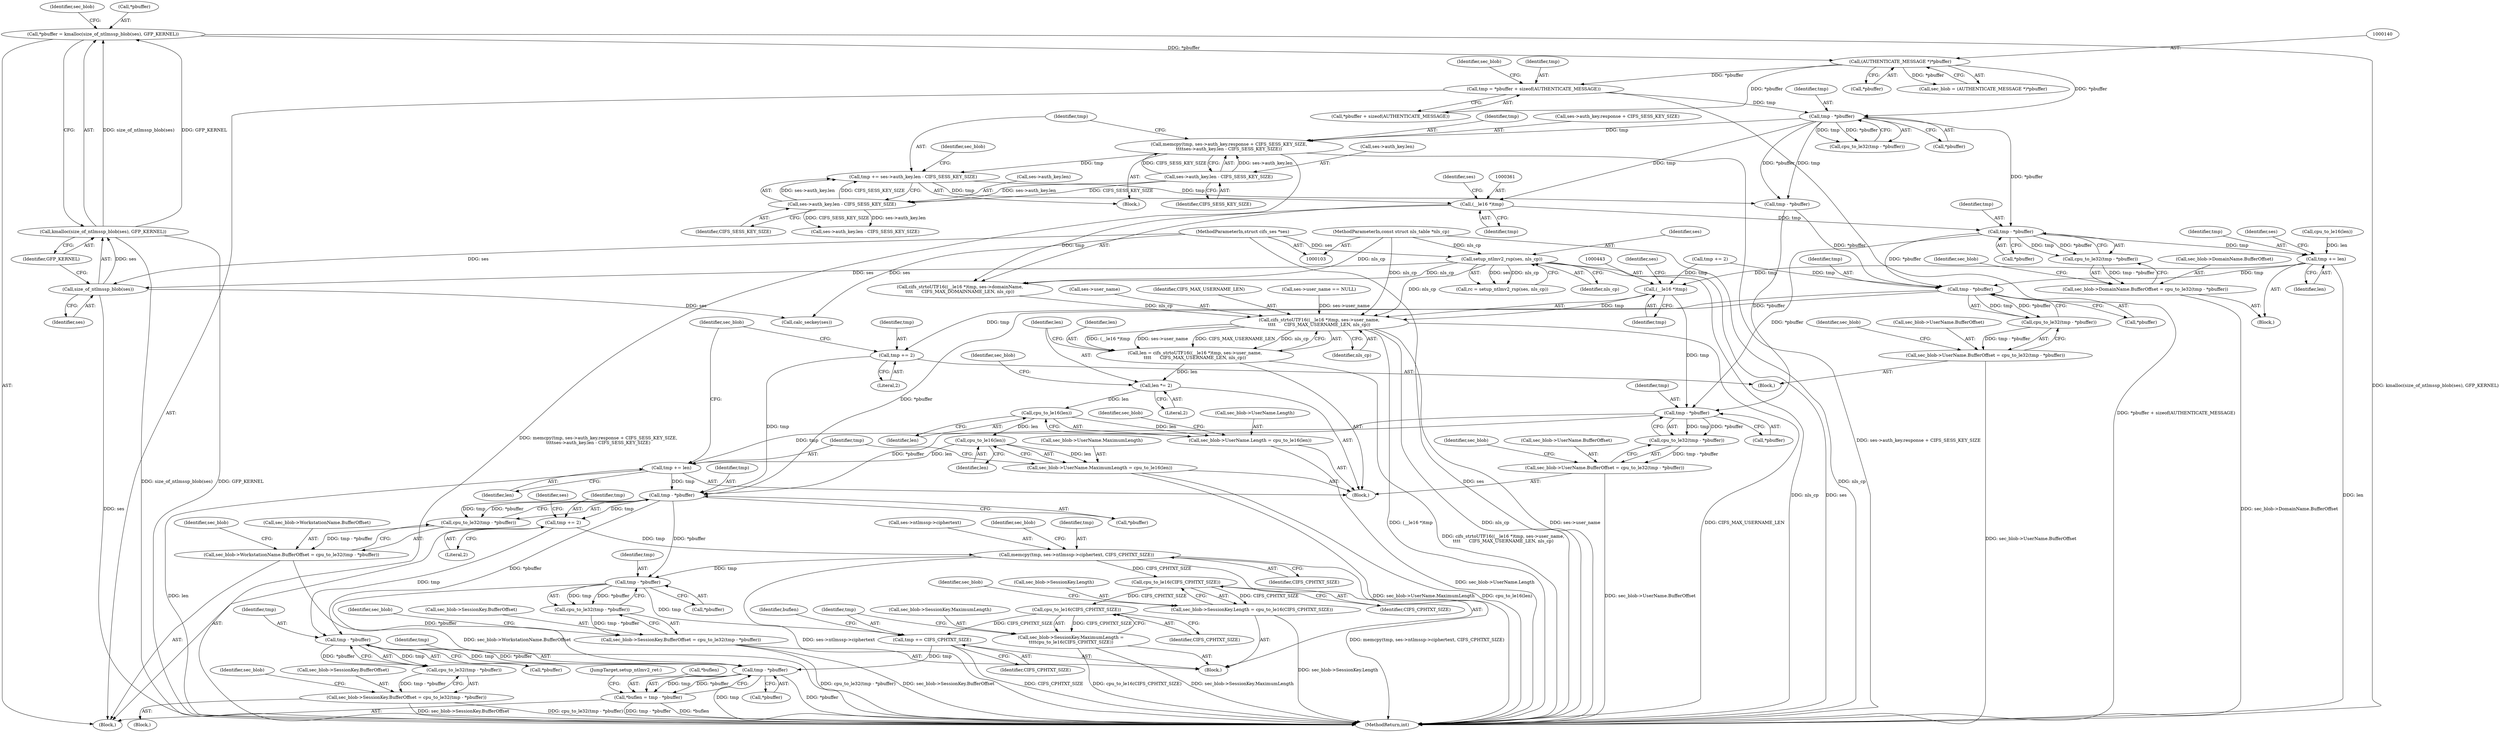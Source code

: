 digraph "0_linux_cabfb3680f78981d26c078a26e5c748531257ebb@pointer" {
"1000378" [label="(Call,tmp - *pbuffer)"];
"1000360" [label="(Call,(__le16 *)tmp)"];
"1000239" [label="(Call,tmp - *pbuffer)"];
"1000196" [label="(Call,tmp = *pbuffer + sizeof(AUTHENTICATE_MESSAGE))"];
"1000139" [label="(Call,(AUTHENTICATE_MESSAGE *)*pbuffer)"];
"1000130" [label="(Call,*pbuffer = kmalloc(size_of_ntlmssp_blob(ses), GFP_KERNEL))"];
"1000133" [label="(Call,kmalloc(size_of_ntlmssp_blob(ses), GFP_KERNEL))"];
"1000134" [label="(Call,size_of_ntlmssp_blob(ses))"];
"1000115" [label="(Call,setup_ntlmv2_rsp(ses, nls_cp))"];
"1000106" [label="(MethodParameterIn,struct cifs_ses *ses)"];
"1000107" [label="(MethodParameterIn,const struct nls_table *nls_cp)"];
"1000266" [label="(Call,tmp += ses->auth_key.len - CIFS_SESS_KEY_SIZE)"];
"1000268" [label="(Call,ses->auth_key.len - CIFS_SESS_KEY_SIZE)"];
"1000259" [label="(Call,ses->auth_key.len - CIFS_SESS_KEY_SIZE)"];
"1000250" [label="(Call,memcpy(tmp, ses->auth_key.response + CIFS_SESS_KEY_SIZE,\n\t\t\t\tses->auth_key.len - CIFS_SESS_KEY_SIZE))"];
"1000377" [label="(Call,cpu_to_le32(tmp - *pbuffer))"];
"1000371" [label="(Call,sec_blob->DomainName.BufferOffset = cpu_to_le32(tmp - *pbuffer))"];
"1000398" [label="(Call,tmp += len)"];
"1000415" [label="(Call,tmp - *pbuffer)"];
"1000414" [label="(Call,cpu_to_le32(tmp - *pbuffer))"];
"1000408" [label="(Call,sec_blob->UserName.BufferOffset = cpu_to_le32(tmp - *pbuffer))"];
"1000433" [label="(Call,tmp += 2)"];
"1000490" [label="(Call,tmp - *pbuffer)"];
"1000489" [label="(Call,cpu_to_le32(tmp - *pbuffer))"];
"1000483" [label="(Call,sec_blob->WorkstationName.BufferOffset = cpu_to_le32(tmp - *pbuffer))"];
"1000508" [label="(Call,tmp += 2)"];
"1000532" [label="(Call,memcpy(tmp, ses->ntlmssp->ciphertext, CIFS_CPHTXT_SIZE))"];
"1000547" [label="(Call,tmp - *pbuffer)"];
"1000546" [label="(Call,cpu_to_le32(tmp - *pbuffer))"];
"1000540" [label="(Call,sec_blob->SessionKey.BufferOffset = cpu_to_le32(tmp - *pbuffer))"];
"1000567" [label="(Call,tmp += CIFS_CPHTXT_SIZE)"];
"1000600" [label="(Call,tmp - *pbuffer)"];
"1000597" [label="(Call,*buflen = tmp - *pbuffer)"];
"1000557" [label="(Call,cpu_to_le16(CIFS_CPHTXT_SIZE))"];
"1000551" [label="(Call,sec_blob->SessionKey.Length = cpu_to_le16(CIFS_CPHTXT_SIZE))"];
"1000565" [label="(Call,cpu_to_le16(CIFS_CPHTXT_SIZE))"];
"1000559" [label="(Call,sec_blob->SessionKey.MaximumLength =\n\t\t\t\tcpu_to_le16(CIFS_CPHTXT_SIZE))"];
"1000579" [label="(Call,tmp - *pbuffer)"];
"1000578" [label="(Call,cpu_to_le32(tmp - *pbuffer))"];
"1000572" [label="(Call,sec_blob->SessionKey.BufferOffset = cpu_to_le32(tmp - *pbuffer))"];
"1000442" [label="(Call,(__le16 *)tmp)"];
"1000441" [label="(Call,cifs_strtoUTF16((__le16 *)tmp, ses->user_name,\n\t\t\t\t      CIFS_MAX_USERNAME_LEN, nls_cp))"];
"1000439" [label="(Call,len = cifs_strtoUTF16((__le16 *)tmp, ses->user_name,\n\t\t\t\t      CIFS_MAX_USERNAME_LEN, nls_cp))"];
"1000450" [label="(Call,len *= 2)"];
"1000470" [label="(Call,cpu_to_le16(len))"];
"1000464" [label="(Call,sec_blob->UserName.Length = cpu_to_le16(len))"];
"1000478" [label="(Call,cpu_to_le16(len))"];
"1000472" [label="(Call,sec_blob->UserName.MaximumLength = cpu_to_le16(len))"];
"1000480" [label="(Call,tmp += len)"];
"1000460" [label="(Call,tmp - *pbuffer)"];
"1000459" [label="(Call,cpu_to_le32(tmp - *pbuffer))"];
"1000453" [label="(Call,sec_blob->UserName.BufferOffset = cpu_to_le32(tmp - *pbuffer))"];
"1000422" [label="(Identifier,sec_blob)"];
"1000351" [label="(Call,tmp += 2)"];
"1000490" [label="(Call,tmp - *pbuffer)"];
"1000433" [label="(Call,tmp += 2)"];
"1000141" [label="(Call,*pbuffer)"];
"1000491" [label="(Identifier,tmp)"];
"1000400" [label="(Identifier,len)"];
"1000440" [label="(Identifier,len)"];
"1000532" [label="(Call,memcpy(tmp, ses->ntlmssp->ciphertext, CIFS_CPHTXT_SIZE))"];
"1000269" [label="(Call,ses->auth_key.len)"];
"1000355" [label="(Block,)"];
"1000415" [label="(Call,tmp - *pbuffer)"];
"1000541" [label="(Call,sec_blob->SessionKey.BufferOffset)"];
"1000551" [label="(Call,sec_blob->SessionKey.Length = cpu_to_le16(CIFS_CPHTXT_SIZE))"];
"1000448" [label="(Identifier,CIFS_MAX_USERNAME_LEN)"];
"1000479" [label="(Identifier,len)"];
"1000139" [label="(Call,(AUTHENTICATE_MESSAGE *)*pbuffer)"];
"1000566" [label="(Identifier,CIFS_CPHTXT_SIZE)"];
"1000531" [label="(Block,)"];
"1000461" [label="(Identifier,tmp)"];
"1000377" [label="(Call,cpu_to_le32(tmp - *pbuffer))"];
"1000260" [label="(Call,ses->auth_key.len)"];
"1000454" [label="(Call,sec_blob->UserName.BufferOffset)"];
"1000267" [label="(Identifier,tmp)"];
"1000106" [label="(MethodParameterIn,struct cifs_ses *ses)"];
"1000138" [label="(Identifier,sec_blob)"];
"1000486" [label="(Identifier,sec_blob)"];
"1000601" [label="(Identifier,tmp)"];
"1000517" [label="(Identifier,ses)"];
"1000434" [label="(Identifier,tmp)"];
"1000568" [label="(Identifier,tmp)"];
"1000471" [label="(Identifier,len)"];
"1000475" [label="(Identifier,sec_blob)"];
"1000117" [label="(Identifier,nls_cp)"];
"1000251" [label="(Identifier,tmp)"];
"1000409" [label="(Call,sec_blob->UserName.BufferOffset)"];
"1000573" [label="(Call,sec_blob->SessionKey.BufferOffset)"];
"1000274" [label="(Identifier,CIFS_SESS_KEY_SIZE)"];
"1000600" [label="(Call,tmp - *pbuffer)"];
"1000508" [label="(Call,tmp += 2)"];
"1000137" [label="(Call,sec_blob = (AUTHENTICATE_MESSAGE *)*pbuffer)"];
"1000372" [label="(Call,sec_blob->DomainName.BufferOffset)"];
"1000452" [label="(Literal,2)"];
"1000478" [label="(Call,cpu_to_le16(len))"];
"1000362" [label="(Identifier,tmp)"];
"1000435" [label="(Literal,2)"];
"1000268" [label="(Call,ses->auth_key.len - CIFS_SESS_KEY_SIZE)"];
"1000450" [label="(Call,len *= 2)"];
"1000198" [label="(Call,*pbuffer + sizeof(AUTHENTICATE_MESSAGE))"];
"1000449" [label="(Identifier,nls_cp)"];
"1000414" [label="(Call,cpu_to_le32(tmp - *pbuffer))"];
"1000241" [label="(Call,*pbuffer)"];
"1000543" [label="(Identifier,sec_blob)"];
"1000380" [label="(Call,*pbuffer)"];
"1000408" [label="(Call,sec_blob->UserName.BufferOffset = cpu_to_le32(tmp - *pbuffer))"];
"1000552" [label="(Call,sec_blob->SessionKey.Length)"];
"1000597" [label="(Call,*buflen = tmp - *pbuffer)"];
"1000548" [label="(Identifier,tmp)"];
"1000266" [label="(Call,tmp += ses->auth_key.len - CIFS_SESS_KEY_SIZE)"];
"1000529" [label="(Call,calc_seckey(ses))"];
"1000578" [label="(Call,cpu_to_le32(tmp - *pbuffer))"];
"1000402" [label="(Call,ses->user_name == NULL)"];
"1000464" [label="(Call,sec_blob->UserName.Length = cpu_to_le16(len))"];
"1000371" [label="(Call,sec_blob->DomainName.BufferOffset = cpu_to_le32(tmp - *pbuffer))"];
"1000360" [label="(Call,(__le16 *)tmp)"];
"1000115" [label="(Call,setup_ntlmv2_rsp(ses, nls_cp))"];
"1000359" [label="(Call,cifs_strtoUTF16((__le16 *)tmp, ses->domainName,\n\t\t\t\t      CIFS_MAX_DOMAINNAME_LEN, nls_cp))"];
"1000546" [label="(Call,cpu_to_le32(tmp - *pbuffer))"];
"1000581" [label="(Call,*pbuffer)"];
"1000416" [label="(Identifier,tmp)"];
"1000437" [label="(Block,)"];
"1000473" [label="(Call,sec_blob->UserName.MaximumLength)"];
"1000470" [label="(Call,cpu_to_le16(len))"];
"1000113" [label="(Call,rc = setup_ntlmv2_rsp(ses, nls_cp))"];
"1000134" [label="(Call,size_of_ntlmssp_blob(ses))"];
"1000259" [label="(Call,ses->auth_key.len - CIFS_SESS_KEY_SIZE)"];
"1000385" [label="(Identifier,sec_blob)"];
"1000240" [label="(Identifier,tmp)"];
"1000558" [label="(Identifier,CIFS_CPHTXT_SIZE)"];
"1000196" [label="(Call,tmp = *pbuffer + sizeof(AUTHENTICATE_MESSAGE))"];
"1000559" [label="(Call,sec_blob->SessionKey.MaximumLength =\n\t\t\t\tcpu_to_le16(CIFS_CPHTXT_SIZE))"];
"1000489" [label="(Call,cpu_to_le32(tmp - *pbuffer))"];
"1000399" [label="(Identifier,tmp)"];
"1000554" [label="(Identifier,sec_blob)"];
"1000472" [label="(Call,sec_blob->UserName.MaximumLength = cpu_to_le16(len))"];
"1000265" [label="(Identifier,CIFS_SESS_KEY_SIZE)"];
"1000252" [label="(Call,ses->auth_key.response + CIFS_SESS_KEY_SIZE)"];
"1000580" [label="(Identifier,tmp)"];
"1000460" [label="(Call,tmp - *pbuffer)"];
"1000482" [label="(Identifier,len)"];
"1000572" [label="(Call,sec_blob->SessionKey.BufferOffset = cpu_to_le32(tmp - *pbuffer))"];
"1000451" [label="(Identifier,len)"];
"1000446" [label="(Identifier,ses)"];
"1000509" [label="(Identifier,tmp)"];
"1000364" [label="(Identifier,ses)"];
"1000481" [label="(Identifier,tmp)"];
"1000492" [label="(Call,*pbuffer)"];
"1000607" [label="(MethodReturn,int)"];
"1000510" [label="(Literal,2)"];
"1000480" [label="(Call,tmp += len)"];
"1000557" [label="(Call,cpu_to_le16(CIFS_CPHTXT_SIZE))"];
"1000417" [label="(Call,*pbuffer)"];
"1000579" [label="(Call,tmp - *pbuffer)"];
"1000533" [label="(Identifier,tmp)"];
"1000131" [label="(Call,*pbuffer)"];
"1000249" [label="(Block,)"];
"1000497" [label="(Identifier,sec_blob)"];
"1000444" [label="(Identifier,tmp)"];
"1000453" [label="(Call,sec_blob->UserName.BufferOffset = cpu_to_le32(tmp - *pbuffer))"];
"1000562" [label="(Identifier,sec_blob)"];
"1000278" [label="(Identifier,sec_blob)"];
"1000586" [label="(Identifier,sec_blob)"];
"1000398" [label="(Call,tmp += len)"];
"1000549" [label="(Call,*pbuffer)"];
"1000540" [label="(Call,sec_blob->SessionKey.BufferOffset = cpu_to_le32(tmp - *pbuffer))"];
"1000439" [label="(Call,len = cifs_strtoUTF16((__le16 *)tmp, ses->user_name,\n\t\t\t\t      CIFS_MAX_USERNAME_LEN, nls_cp))"];
"1000445" [label="(Call,ses->user_name)"];
"1000604" [label="(JumpTarget,setup_ntlmv2_ret:)"];
"1000459" [label="(Call,cpu_to_le32(tmp - *pbuffer))"];
"1000205" [label="(Identifier,sec_blob)"];
"1000135" [label="(Identifier,ses)"];
"1000456" [label="(Identifier,sec_blob)"];
"1000130" [label="(Call,*pbuffer = kmalloc(size_of_ntlmssp_blob(ses), GFP_KERNEL))"];
"1000539" [label="(Identifier,CIFS_CPHTXT_SIZE)"];
"1000465" [label="(Call,sec_blob->UserName.Length)"];
"1000238" [label="(Call,cpu_to_le32(tmp - *pbuffer))"];
"1000404" [label="(Identifier,ses)"];
"1000250" [label="(Call,memcpy(tmp, ses->auth_key.response + CIFS_SESS_KEY_SIZE,\n\t\t\t\tses->auth_key.len - CIFS_SESS_KEY_SIZE))"];
"1000467" [label="(Identifier,sec_blob)"];
"1000602" [label="(Call,*pbuffer)"];
"1000483" [label="(Call,sec_blob->WorkstationName.BufferOffset = cpu_to_le32(tmp - *pbuffer))"];
"1000599" [label="(Identifier,buflen)"];
"1000462" [label="(Call,*pbuffer)"];
"1000567" [label="(Call,tmp += CIFS_CPHTXT_SIZE)"];
"1000197" [label="(Identifier,tmp)"];
"1000442" [label="(Call,(__le16 *)tmp)"];
"1000396" [label="(Call,cpu_to_le16(len))"];
"1000282" [label="(Call,ses->auth_key.len - CIFS_SESS_KEY_SIZE)"];
"1000571" [label="(Block,)"];
"1000441" [label="(Call,cifs_strtoUTF16((__le16 *)tmp, ses->user_name,\n\t\t\t\t      CIFS_MAX_USERNAME_LEN, nls_cp))"];
"1000107" [label="(MethodParameterIn,const struct nls_table *nls_cp)"];
"1000136" [label="(Identifier,GFP_KERNEL)"];
"1000407" [label="(Block,)"];
"1000565" [label="(Call,cpu_to_le16(CIFS_CPHTXT_SIZE))"];
"1000534" [label="(Call,ses->ntlmssp->ciphertext)"];
"1000560" [label="(Call,sec_blob->SessionKey.MaximumLength)"];
"1000378" [label="(Call,tmp - *pbuffer)"];
"1000379" [label="(Identifier,tmp)"];
"1000484" [label="(Call,sec_blob->WorkstationName.BufferOffset)"];
"1000547" [label="(Call,tmp - *pbuffer)"];
"1000116" [label="(Identifier,ses)"];
"1000133" [label="(Call,kmalloc(size_of_ntlmssp_blob(ses), GFP_KERNEL))"];
"1000333" [label="(Call,tmp - *pbuffer)"];
"1000108" [label="(Block,)"];
"1000239" [label="(Call,tmp - *pbuffer)"];
"1000598" [label="(Call,*buflen)"];
"1000569" [label="(Identifier,CIFS_CPHTXT_SIZE)"];
"1000378" -> "1000377"  [label="AST: "];
"1000378" -> "1000380"  [label="CFG: "];
"1000379" -> "1000378"  [label="AST: "];
"1000380" -> "1000378"  [label="AST: "];
"1000377" -> "1000378"  [label="CFG: "];
"1000378" -> "1000377"  [label="DDG: tmp"];
"1000378" -> "1000377"  [label="DDG: *pbuffer"];
"1000360" -> "1000378"  [label="DDG: tmp"];
"1000239" -> "1000378"  [label="DDG: *pbuffer"];
"1000378" -> "1000398"  [label="DDG: tmp"];
"1000378" -> "1000415"  [label="DDG: *pbuffer"];
"1000378" -> "1000460"  [label="DDG: *pbuffer"];
"1000360" -> "1000359"  [label="AST: "];
"1000360" -> "1000362"  [label="CFG: "];
"1000361" -> "1000360"  [label="AST: "];
"1000362" -> "1000360"  [label="AST: "];
"1000364" -> "1000360"  [label="CFG: "];
"1000360" -> "1000359"  [label="DDG: tmp"];
"1000239" -> "1000360"  [label="DDG: tmp"];
"1000266" -> "1000360"  [label="DDG: tmp"];
"1000239" -> "1000238"  [label="AST: "];
"1000239" -> "1000241"  [label="CFG: "];
"1000240" -> "1000239"  [label="AST: "];
"1000241" -> "1000239"  [label="AST: "];
"1000238" -> "1000239"  [label="CFG: "];
"1000239" -> "1000238"  [label="DDG: tmp"];
"1000239" -> "1000238"  [label="DDG: *pbuffer"];
"1000196" -> "1000239"  [label="DDG: tmp"];
"1000139" -> "1000239"  [label="DDG: *pbuffer"];
"1000239" -> "1000250"  [label="DDG: tmp"];
"1000239" -> "1000333"  [label="DDG: tmp"];
"1000239" -> "1000333"  [label="DDG: *pbuffer"];
"1000196" -> "1000108"  [label="AST: "];
"1000196" -> "1000198"  [label="CFG: "];
"1000197" -> "1000196"  [label="AST: "];
"1000198" -> "1000196"  [label="AST: "];
"1000205" -> "1000196"  [label="CFG: "];
"1000196" -> "1000607"  [label="DDG: *pbuffer + sizeof(AUTHENTICATE_MESSAGE)"];
"1000139" -> "1000196"  [label="DDG: *pbuffer"];
"1000139" -> "1000137"  [label="AST: "];
"1000139" -> "1000141"  [label="CFG: "];
"1000140" -> "1000139"  [label="AST: "];
"1000141" -> "1000139"  [label="AST: "];
"1000137" -> "1000139"  [label="CFG: "];
"1000139" -> "1000137"  [label="DDG: *pbuffer"];
"1000130" -> "1000139"  [label="DDG: *pbuffer"];
"1000139" -> "1000198"  [label="DDG: *pbuffer"];
"1000130" -> "1000108"  [label="AST: "];
"1000130" -> "1000133"  [label="CFG: "];
"1000131" -> "1000130"  [label="AST: "];
"1000133" -> "1000130"  [label="AST: "];
"1000138" -> "1000130"  [label="CFG: "];
"1000130" -> "1000607"  [label="DDG: kmalloc(size_of_ntlmssp_blob(ses), GFP_KERNEL)"];
"1000133" -> "1000130"  [label="DDG: size_of_ntlmssp_blob(ses)"];
"1000133" -> "1000130"  [label="DDG: GFP_KERNEL"];
"1000133" -> "1000136"  [label="CFG: "];
"1000134" -> "1000133"  [label="AST: "];
"1000136" -> "1000133"  [label="AST: "];
"1000133" -> "1000607"  [label="DDG: size_of_ntlmssp_blob(ses)"];
"1000133" -> "1000607"  [label="DDG: GFP_KERNEL"];
"1000134" -> "1000133"  [label="DDG: ses"];
"1000134" -> "1000135"  [label="CFG: "];
"1000135" -> "1000134"  [label="AST: "];
"1000136" -> "1000134"  [label="CFG: "];
"1000134" -> "1000607"  [label="DDG: ses"];
"1000115" -> "1000134"  [label="DDG: ses"];
"1000106" -> "1000134"  [label="DDG: ses"];
"1000134" -> "1000529"  [label="DDG: ses"];
"1000115" -> "1000113"  [label="AST: "];
"1000115" -> "1000117"  [label="CFG: "];
"1000116" -> "1000115"  [label="AST: "];
"1000117" -> "1000115"  [label="AST: "];
"1000113" -> "1000115"  [label="CFG: "];
"1000115" -> "1000607"  [label="DDG: nls_cp"];
"1000115" -> "1000607"  [label="DDG: ses"];
"1000115" -> "1000113"  [label="DDG: ses"];
"1000115" -> "1000113"  [label="DDG: nls_cp"];
"1000106" -> "1000115"  [label="DDG: ses"];
"1000107" -> "1000115"  [label="DDG: nls_cp"];
"1000115" -> "1000359"  [label="DDG: nls_cp"];
"1000115" -> "1000441"  [label="DDG: nls_cp"];
"1000106" -> "1000103"  [label="AST: "];
"1000106" -> "1000607"  [label="DDG: ses"];
"1000106" -> "1000529"  [label="DDG: ses"];
"1000107" -> "1000103"  [label="AST: "];
"1000107" -> "1000607"  [label="DDG: nls_cp"];
"1000107" -> "1000359"  [label="DDG: nls_cp"];
"1000107" -> "1000441"  [label="DDG: nls_cp"];
"1000266" -> "1000249"  [label="AST: "];
"1000266" -> "1000268"  [label="CFG: "];
"1000267" -> "1000266"  [label="AST: "];
"1000268" -> "1000266"  [label="AST: "];
"1000278" -> "1000266"  [label="CFG: "];
"1000268" -> "1000266"  [label="DDG: ses->auth_key.len"];
"1000268" -> "1000266"  [label="DDG: CIFS_SESS_KEY_SIZE"];
"1000250" -> "1000266"  [label="DDG: tmp"];
"1000266" -> "1000333"  [label="DDG: tmp"];
"1000268" -> "1000274"  [label="CFG: "];
"1000269" -> "1000268"  [label="AST: "];
"1000274" -> "1000268"  [label="AST: "];
"1000259" -> "1000268"  [label="DDG: ses->auth_key.len"];
"1000259" -> "1000268"  [label="DDG: CIFS_SESS_KEY_SIZE"];
"1000268" -> "1000282"  [label="DDG: ses->auth_key.len"];
"1000268" -> "1000282"  [label="DDG: CIFS_SESS_KEY_SIZE"];
"1000259" -> "1000250"  [label="AST: "];
"1000259" -> "1000265"  [label="CFG: "];
"1000260" -> "1000259"  [label="AST: "];
"1000265" -> "1000259"  [label="AST: "];
"1000250" -> "1000259"  [label="CFG: "];
"1000259" -> "1000250"  [label="DDG: ses->auth_key.len"];
"1000259" -> "1000250"  [label="DDG: CIFS_SESS_KEY_SIZE"];
"1000250" -> "1000249"  [label="AST: "];
"1000251" -> "1000250"  [label="AST: "];
"1000252" -> "1000250"  [label="AST: "];
"1000267" -> "1000250"  [label="CFG: "];
"1000250" -> "1000607"  [label="DDG: ses->auth_key.response + CIFS_SESS_KEY_SIZE"];
"1000250" -> "1000607"  [label="DDG: memcpy(tmp, ses->auth_key.response + CIFS_SESS_KEY_SIZE,\n\t\t\t\tses->auth_key.len - CIFS_SESS_KEY_SIZE)"];
"1000377" -> "1000371"  [label="AST: "];
"1000371" -> "1000377"  [label="CFG: "];
"1000377" -> "1000371"  [label="DDG: tmp - *pbuffer"];
"1000371" -> "1000355"  [label="AST: "];
"1000372" -> "1000371"  [label="AST: "];
"1000385" -> "1000371"  [label="CFG: "];
"1000371" -> "1000607"  [label="DDG: sec_blob->DomainName.BufferOffset"];
"1000398" -> "1000355"  [label="AST: "];
"1000398" -> "1000400"  [label="CFG: "];
"1000399" -> "1000398"  [label="AST: "];
"1000400" -> "1000398"  [label="AST: "];
"1000404" -> "1000398"  [label="CFG: "];
"1000398" -> "1000607"  [label="DDG: len"];
"1000396" -> "1000398"  [label="DDG: len"];
"1000398" -> "1000415"  [label="DDG: tmp"];
"1000398" -> "1000442"  [label="DDG: tmp"];
"1000415" -> "1000414"  [label="AST: "];
"1000415" -> "1000417"  [label="CFG: "];
"1000416" -> "1000415"  [label="AST: "];
"1000417" -> "1000415"  [label="AST: "];
"1000414" -> "1000415"  [label="CFG: "];
"1000415" -> "1000414"  [label="DDG: tmp"];
"1000415" -> "1000414"  [label="DDG: *pbuffer"];
"1000351" -> "1000415"  [label="DDG: tmp"];
"1000333" -> "1000415"  [label="DDG: *pbuffer"];
"1000415" -> "1000433"  [label="DDG: tmp"];
"1000415" -> "1000490"  [label="DDG: *pbuffer"];
"1000414" -> "1000408"  [label="AST: "];
"1000408" -> "1000414"  [label="CFG: "];
"1000414" -> "1000408"  [label="DDG: tmp - *pbuffer"];
"1000408" -> "1000407"  [label="AST: "];
"1000409" -> "1000408"  [label="AST: "];
"1000422" -> "1000408"  [label="CFG: "];
"1000408" -> "1000607"  [label="DDG: sec_blob->UserName.BufferOffset"];
"1000433" -> "1000407"  [label="AST: "];
"1000433" -> "1000435"  [label="CFG: "];
"1000434" -> "1000433"  [label="AST: "];
"1000435" -> "1000433"  [label="AST: "];
"1000486" -> "1000433"  [label="CFG: "];
"1000433" -> "1000490"  [label="DDG: tmp"];
"1000490" -> "1000489"  [label="AST: "];
"1000490" -> "1000492"  [label="CFG: "];
"1000491" -> "1000490"  [label="AST: "];
"1000492" -> "1000490"  [label="AST: "];
"1000489" -> "1000490"  [label="CFG: "];
"1000490" -> "1000489"  [label="DDG: tmp"];
"1000490" -> "1000489"  [label="DDG: *pbuffer"];
"1000480" -> "1000490"  [label="DDG: tmp"];
"1000460" -> "1000490"  [label="DDG: *pbuffer"];
"1000490" -> "1000508"  [label="DDG: tmp"];
"1000490" -> "1000547"  [label="DDG: *pbuffer"];
"1000490" -> "1000579"  [label="DDG: *pbuffer"];
"1000489" -> "1000483"  [label="AST: "];
"1000483" -> "1000489"  [label="CFG: "];
"1000489" -> "1000483"  [label="DDG: tmp - *pbuffer"];
"1000483" -> "1000108"  [label="AST: "];
"1000484" -> "1000483"  [label="AST: "];
"1000497" -> "1000483"  [label="CFG: "];
"1000483" -> "1000607"  [label="DDG: sec_blob->WorkstationName.BufferOffset"];
"1000508" -> "1000108"  [label="AST: "];
"1000508" -> "1000510"  [label="CFG: "];
"1000509" -> "1000508"  [label="AST: "];
"1000510" -> "1000508"  [label="AST: "];
"1000517" -> "1000508"  [label="CFG: "];
"1000508" -> "1000532"  [label="DDG: tmp"];
"1000508" -> "1000579"  [label="DDG: tmp"];
"1000532" -> "1000531"  [label="AST: "];
"1000532" -> "1000539"  [label="CFG: "];
"1000533" -> "1000532"  [label="AST: "];
"1000534" -> "1000532"  [label="AST: "];
"1000539" -> "1000532"  [label="AST: "];
"1000543" -> "1000532"  [label="CFG: "];
"1000532" -> "1000607"  [label="DDG: ses->ntlmssp->ciphertext"];
"1000532" -> "1000607"  [label="DDG: memcpy(tmp, ses->ntlmssp->ciphertext, CIFS_CPHTXT_SIZE)"];
"1000532" -> "1000547"  [label="DDG: tmp"];
"1000532" -> "1000557"  [label="DDG: CIFS_CPHTXT_SIZE"];
"1000547" -> "1000546"  [label="AST: "];
"1000547" -> "1000549"  [label="CFG: "];
"1000548" -> "1000547"  [label="AST: "];
"1000549" -> "1000547"  [label="AST: "];
"1000546" -> "1000547"  [label="CFG: "];
"1000547" -> "1000546"  [label="DDG: tmp"];
"1000547" -> "1000546"  [label="DDG: *pbuffer"];
"1000547" -> "1000567"  [label="DDG: tmp"];
"1000547" -> "1000600"  [label="DDG: *pbuffer"];
"1000546" -> "1000540"  [label="AST: "];
"1000540" -> "1000546"  [label="CFG: "];
"1000546" -> "1000540"  [label="DDG: tmp - *pbuffer"];
"1000540" -> "1000531"  [label="AST: "];
"1000541" -> "1000540"  [label="AST: "];
"1000554" -> "1000540"  [label="CFG: "];
"1000540" -> "1000607"  [label="DDG: cpu_to_le32(tmp - *pbuffer)"];
"1000540" -> "1000607"  [label="DDG: sec_blob->SessionKey.BufferOffset"];
"1000567" -> "1000531"  [label="AST: "];
"1000567" -> "1000569"  [label="CFG: "];
"1000568" -> "1000567"  [label="AST: "];
"1000569" -> "1000567"  [label="AST: "];
"1000599" -> "1000567"  [label="CFG: "];
"1000567" -> "1000607"  [label="DDG: CIFS_CPHTXT_SIZE"];
"1000565" -> "1000567"  [label="DDG: CIFS_CPHTXT_SIZE"];
"1000567" -> "1000600"  [label="DDG: tmp"];
"1000600" -> "1000597"  [label="AST: "];
"1000600" -> "1000602"  [label="CFG: "];
"1000601" -> "1000600"  [label="AST: "];
"1000602" -> "1000600"  [label="AST: "];
"1000597" -> "1000600"  [label="CFG: "];
"1000600" -> "1000607"  [label="DDG: *pbuffer"];
"1000600" -> "1000607"  [label="DDG: tmp"];
"1000600" -> "1000597"  [label="DDG: tmp"];
"1000600" -> "1000597"  [label="DDG: *pbuffer"];
"1000579" -> "1000600"  [label="DDG: tmp"];
"1000579" -> "1000600"  [label="DDG: *pbuffer"];
"1000597" -> "1000108"  [label="AST: "];
"1000598" -> "1000597"  [label="AST: "];
"1000604" -> "1000597"  [label="CFG: "];
"1000597" -> "1000607"  [label="DDG: *buflen"];
"1000597" -> "1000607"  [label="DDG: tmp - *pbuffer"];
"1000557" -> "1000551"  [label="AST: "];
"1000557" -> "1000558"  [label="CFG: "];
"1000558" -> "1000557"  [label="AST: "];
"1000551" -> "1000557"  [label="CFG: "];
"1000557" -> "1000551"  [label="DDG: CIFS_CPHTXT_SIZE"];
"1000557" -> "1000565"  [label="DDG: CIFS_CPHTXT_SIZE"];
"1000551" -> "1000531"  [label="AST: "];
"1000552" -> "1000551"  [label="AST: "];
"1000562" -> "1000551"  [label="CFG: "];
"1000551" -> "1000607"  [label="DDG: sec_blob->SessionKey.Length"];
"1000565" -> "1000559"  [label="AST: "];
"1000565" -> "1000566"  [label="CFG: "];
"1000566" -> "1000565"  [label="AST: "];
"1000559" -> "1000565"  [label="CFG: "];
"1000565" -> "1000559"  [label="DDG: CIFS_CPHTXT_SIZE"];
"1000559" -> "1000531"  [label="AST: "];
"1000560" -> "1000559"  [label="AST: "];
"1000568" -> "1000559"  [label="CFG: "];
"1000559" -> "1000607"  [label="DDG: sec_blob->SessionKey.MaximumLength"];
"1000559" -> "1000607"  [label="DDG: cpu_to_le16(CIFS_CPHTXT_SIZE)"];
"1000579" -> "1000578"  [label="AST: "];
"1000579" -> "1000581"  [label="CFG: "];
"1000580" -> "1000579"  [label="AST: "];
"1000581" -> "1000579"  [label="AST: "];
"1000578" -> "1000579"  [label="CFG: "];
"1000579" -> "1000578"  [label="DDG: tmp"];
"1000579" -> "1000578"  [label="DDG: *pbuffer"];
"1000578" -> "1000572"  [label="AST: "];
"1000572" -> "1000578"  [label="CFG: "];
"1000578" -> "1000572"  [label="DDG: tmp - *pbuffer"];
"1000572" -> "1000571"  [label="AST: "];
"1000573" -> "1000572"  [label="AST: "];
"1000586" -> "1000572"  [label="CFG: "];
"1000572" -> "1000607"  [label="DDG: cpu_to_le32(tmp - *pbuffer)"];
"1000572" -> "1000607"  [label="DDG: sec_blob->SessionKey.BufferOffset"];
"1000442" -> "1000441"  [label="AST: "];
"1000442" -> "1000444"  [label="CFG: "];
"1000443" -> "1000442"  [label="AST: "];
"1000444" -> "1000442"  [label="AST: "];
"1000446" -> "1000442"  [label="CFG: "];
"1000442" -> "1000441"  [label="DDG: tmp"];
"1000351" -> "1000442"  [label="DDG: tmp"];
"1000442" -> "1000460"  [label="DDG: tmp"];
"1000441" -> "1000439"  [label="AST: "];
"1000441" -> "1000449"  [label="CFG: "];
"1000445" -> "1000441"  [label="AST: "];
"1000448" -> "1000441"  [label="AST: "];
"1000449" -> "1000441"  [label="AST: "];
"1000439" -> "1000441"  [label="CFG: "];
"1000441" -> "1000607"  [label="DDG: (__le16 *)tmp"];
"1000441" -> "1000607"  [label="DDG: nls_cp"];
"1000441" -> "1000607"  [label="DDG: ses->user_name"];
"1000441" -> "1000607"  [label="DDG: CIFS_MAX_USERNAME_LEN"];
"1000441" -> "1000439"  [label="DDG: (__le16 *)tmp"];
"1000441" -> "1000439"  [label="DDG: ses->user_name"];
"1000441" -> "1000439"  [label="DDG: CIFS_MAX_USERNAME_LEN"];
"1000441" -> "1000439"  [label="DDG: nls_cp"];
"1000402" -> "1000441"  [label="DDG: ses->user_name"];
"1000359" -> "1000441"  [label="DDG: nls_cp"];
"1000439" -> "1000437"  [label="AST: "];
"1000440" -> "1000439"  [label="AST: "];
"1000451" -> "1000439"  [label="CFG: "];
"1000439" -> "1000607"  [label="DDG: cifs_strtoUTF16((__le16 *)tmp, ses->user_name,\n\t\t\t\t      CIFS_MAX_USERNAME_LEN, nls_cp)"];
"1000439" -> "1000450"  [label="DDG: len"];
"1000450" -> "1000437"  [label="AST: "];
"1000450" -> "1000452"  [label="CFG: "];
"1000451" -> "1000450"  [label="AST: "];
"1000452" -> "1000450"  [label="AST: "];
"1000456" -> "1000450"  [label="CFG: "];
"1000450" -> "1000470"  [label="DDG: len"];
"1000470" -> "1000464"  [label="AST: "];
"1000470" -> "1000471"  [label="CFG: "];
"1000471" -> "1000470"  [label="AST: "];
"1000464" -> "1000470"  [label="CFG: "];
"1000470" -> "1000464"  [label="DDG: len"];
"1000470" -> "1000478"  [label="DDG: len"];
"1000464" -> "1000437"  [label="AST: "];
"1000465" -> "1000464"  [label="AST: "];
"1000475" -> "1000464"  [label="CFG: "];
"1000464" -> "1000607"  [label="DDG: sec_blob->UserName.Length"];
"1000478" -> "1000472"  [label="AST: "];
"1000478" -> "1000479"  [label="CFG: "];
"1000479" -> "1000478"  [label="AST: "];
"1000472" -> "1000478"  [label="CFG: "];
"1000478" -> "1000472"  [label="DDG: len"];
"1000478" -> "1000480"  [label="DDG: len"];
"1000472" -> "1000437"  [label="AST: "];
"1000473" -> "1000472"  [label="AST: "];
"1000481" -> "1000472"  [label="CFG: "];
"1000472" -> "1000607"  [label="DDG: sec_blob->UserName.MaximumLength"];
"1000472" -> "1000607"  [label="DDG: cpu_to_le16(len)"];
"1000480" -> "1000437"  [label="AST: "];
"1000480" -> "1000482"  [label="CFG: "];
"1000481" -> "1000480"  [label="AST: "];
"1000482" -> "1000480"  [label="AST: "];
"1000486" -> "1000480"  [label="CFG: "];
"1000480" -> "1000607"  [label="DDG: len"];
"1000460" -> "1000480"  [label="DDG: tmp"];
"1000460" -> "1000459"  [label="AST: "];
"1000460" -> "1000462"  [label="CFG: "];
"1000461" -> "1000460"  [label="AST: "];
"1000462" -> "1000460"  [label="AST: "];
"1000459" -> "1000460"  [label="CFG: "];
"1000460" -> "1000459"  [label="DDG: tmp"];
"1000460" -> "1000459"  [label="DDG: *pbuffer"];
"1000333" -> "1000460"  [label="DDG: *pbuffer"];
"1000459" -> "1000453"  [label="AST: "];
"1000453" -> "1000459"  [label="CFG: "];
"1000459" -> "1000453"  [label="DDG: tmp - *pbuffer"];
"1000453" -> "1000437"  [label="AST: "];
"1000454" -> "1000453"  [label="AST: "];
"1000467" -> "1000453"  [label="CFG: "];
"1000453" -> "1000607"  [label="DDG: sec_blob->UserName.BufferOffset"];
}
